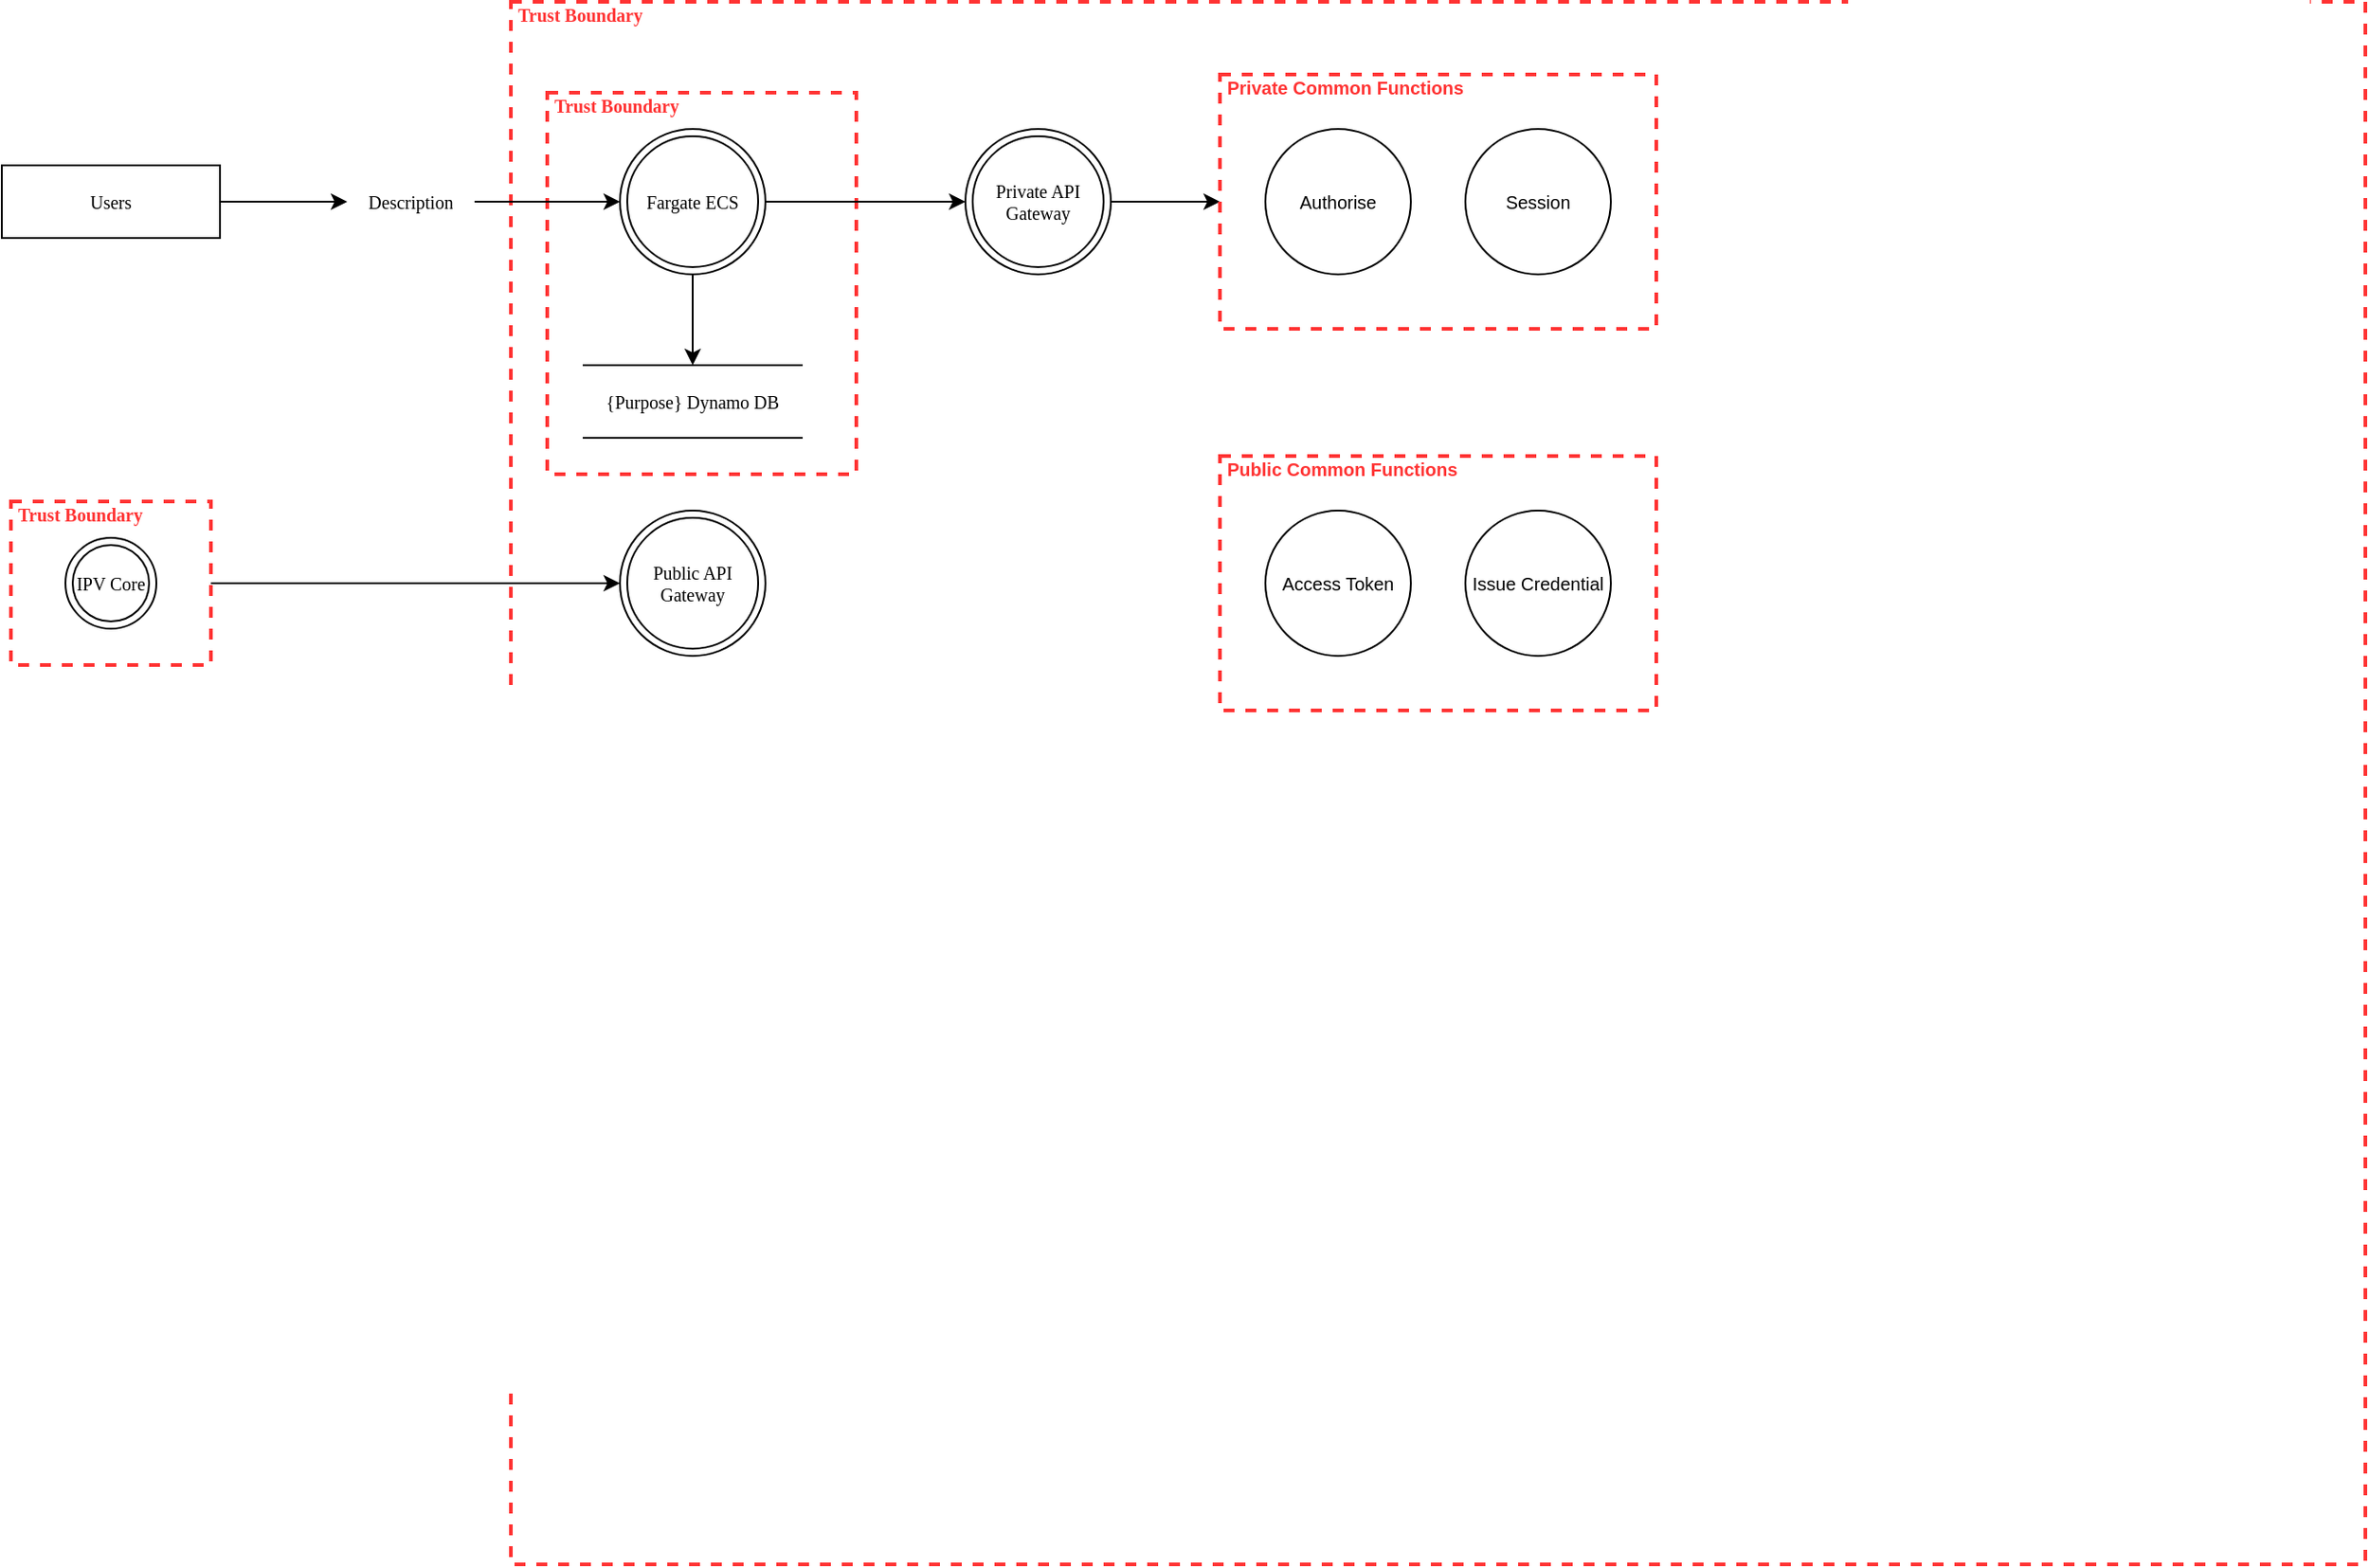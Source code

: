 <mxfile version="22.0.8" type="github">
  <diagram name="Page-1" id="z9mUVyHt2lQAVW82_yQu">
    <mxGraphModel dx="956" dy="453" grid="1" gridSize="10" guides="1" tooltips="1" connect="1" arrows="1" fold="1" page="1" pageScale="1" pageWidth="827" pageHeight="1169" math="0" shadow="0">
      <root>
        <mxCell id="0" />
        <mxCell id="1" parent="0" />
        <mxCell id="Jy_a5hXC8znkebbUCEHY-8" value="Trust Boundary" style="html=1;fontColor=#FF3333;fontStyle=1;align=left;verticalAlign=top;spacing=0;labelBorderColor=none;fillColor=none;dashed=1;strokeWidth=2;strokeColor=#FF3333;spacingLeft=4;spacingTop=-3;hachureGap=4;fontFamily=Tahoma;fontSize=10;rounded=0;" vertex="1" parent="1">
          <mxGeometry x="290" y="80" width="1020" height="860" as="geometry" />
        </mxCell>
        <mxCell id="Jy_a5hXC8znkebbUCEHY-13" value="Trust Boundary" style="html=1;fontColor=#FF3333;fontStyle=1;align=left;verticalAlign=top;spacing=0;labelBorderColor=none;fillColor=none;dashed=1;strokeWidth=2;strokeColor=#FF3333;spacingLeft=4;spacingTop=-3;hachureGap=4;fontFamily=Tahoma;fontSize=10;rounded=0;" vertex="1" parent="1">
          <mxGeometry x="310" y="130" width="170" height="210" as="geometry" />
        </mxCell>
        <mxCell id="Jy_a5hXC8znkebbUCEHY-1" value="Users" style="rounded=0;whiteSpace=wrap;html=1;hachureGap=4;fontFamily=Tahoma;fontSize=10;" vertex="1" parent="1">
          <mxGeometry x="10" y="170" width="120" height="40" as="geometry" />
        </mxCell>
        <mxCell id="Jy_a5hXC8znkebbUCEHY-5" value="" style="edgeStyle=orthogonalEdgeStyle;rounded=0;hachureGap=4;orthogonalLoop=1;jettySize=auto;html=1;fontFamily=Tahoma;fontSize=10;" edge="1" parent="1" source="Jy_a5hXC8znkebbUCEHY-2" target="Jy_a5hXC8znkebbUCEHY-4">
          <mxGeometry relative="1" as="geometry" />
        </mxCell>
        <mxCell id="Jy_a5hXC8znkebbUCEHY-2" value="Fargate ECS" style="ellipse;shape=doubleEllipse;whiteSpace=wrap;html=1;aspect=fixed;hachureGap=4;fontFamily=Tahoma;fontSize=10;rounded=0;" vertex="1" parent="1">
          <mxGeometry x="350" y="150" width="80" height="80" as="geometry" />
        </mxCell>
        <mxCell id="Jy_a5hXC8znkebbUCEHY-3" value="" style="endArrow=classic;html=1;fontColor=#FF3333;rounded=0;hachureGap=4;fontFamily=Tahoma;fontSize=10;" edge="1" parent="1" source="Jy_a5hXC8znkebbUCEHY-6" target="Jy_a5hXC8znkebbUCEHY-2">
          <mxGeometry width="50" height="50" relative="1" as="geometry">
            <mxPoint x="80" y="420" as="sourcePoint" />
            <mxPoint x="130" y="370" as="targetPoint" />
          </mxGeometry>
        </mxCell>
        <mxCell id="Jy_a5hXC8znkebbUCEHY-4" value="{Purpose} Dynamo DB" style="shape=partialRectangle;whiteSpace=wrap;html=1;left=0;right=0;fillColor=none;hachureGap=4;fontFamily=Tahoma;fontSize=10;rounded=0;" vertex="1" parent="1">
          <mxGeometry x="330" y="280" width="120" height="40" as="geometry" />
        </mxCell>
        <mxCell id="Jy_a5hXC8znkebbUCEHY-7" value="" style="endArrow=classic;html=1;fontColor=#FF3333;rounded=0;hachureGap=4;fontFamily=Tahoma;fontSize=10;" edge="1" parent="1" source="Jy_a5hXC8znkebbUCEHY-1" target="Jy_a5hXC8znkebbUCEHY-6">
          <mxGeometry width="50" height="50" relative="1" as="geometry">
            <mxPoint x="130" y="190" as="sourcePoint" />
            <mxPoint x="350" y="190" as="targetPoint" />
          </mxGeometry>
        </mxCell>
        <mxCell id="Jy_a5hXC8znkebbUCEHY-6" value="Description" style="text;html=1;strokeColor=none;fillColor=none;align=center;verticalAlign=middle;whiteSpace=wrap;overflow=hidden;fontSize=10;fontFamily=Tahoma;rounded=0;" vertex="1" parent="1">
          <mxGeometry x="200" y="175" width="70" height="30" as="geometry" />
        </mxCell>
        <mxCell id="Jy_a5hXC8znkebbUCEHY-9" value="Public API Gateway" style="ellipse;shape=doubleEllipse;whiteSpace=wrap;html=1;aspect=fixed;hachureGap=4;fontFamily=Tahoma;fontSize=10;rounded=0;" vertex="1" parent="1">
          <mxGeometry x="350" y="360" width="80" height="80" as="geometry" />
        </mxCell>
        <mxCell id="Jy_a5hXC8znkebbUCEHY-12" value="" style="rounded=0;hachureGap=4;orthogonalLoop=1;jettySize=auto;html=1;fontFamily=Tahoma;fontSize=10;" edge="1" parent="1" source="Jy_a5hXC8znkebbUCEHY-10" target="Jy_a5hXC8znkebbUCEHY-9">
          <mxGeometry relative="1" as="geometry">
            <mxPoint x="250" y="360" as="targetPoint" />
          </mxGeometry>
        </mxCell>
        <mxCell id="Jy_a5hXC8znkebbUCEHY-10" value="Trust Boundary" style="html=1;fontColor=#FF3333;fontStyle=1;align=left;verticalAlign=top;spacing=0;labelBorderColor=none;fillColor=none;dashed=1;strokeWidth=2;strokeColor=#FF3333;spacingLeft=4;spacingTop=-3;hachureGap=4;fontFamily=Tahoma;fontSize=10;rounded=0;" vertex="1" parent="1">
          <mxGeometry x="15" y="355" width="110" height="90" as="geometry" />
        </mxCell>
        <mxCell id="Jy_a5hXC8znkebbUCEHY-11" value="IPV Core" style="ellipse;shape=doubleEllipse;whiteSpace=wrap;html=1;aspect=fixed;hachureGap=4;fontFamily=Tahoma;fontSize=10;rounded=0;" vertex="1" parent="1">
          <mxGeometry x="45" y="375" width="50" height="50" as="geometry" />
        </mxCell>
        <mxCell id="Jy_a5hXC8znkebbUCEHY-19" value="" style="edgeStyle=orthogonalEdgeStyle;rounded=0;orthogonalLoop=1;jettySize=auto;html=1;entryX=0;entryY=0.5;entryDx=0;entryDy=0;" edge="1" parent="1" source="Jy_a5hXC8znkebbUCEHY-14" target="Jy_a5hXC8znkebbUCEHY-16">
          <mxGeometry relative="1" as="geometry" />
        </mxCell>
        <object label="Private API Gateway" ID="83c4df4c-92b6-4c3d-95a7-eb5b5db67104" id="Jy_a5hXC8znkebbUCEHY-14">
          <mxCell style="ellipse;shape=doubleEllipse;whiteSpace=wrap;html=1;aspect=fixed;hachureGap=4;fontFamily=Tahoma;fontSize=10;rounded=0;" vertex="1" parent="1">
            <mxGeometry x="540" y="150" width="80" height="80" as="geometry" />
          </mxCell>
        </object>
        <mxCell id="Jy_a5hXC8znkebbUCEHY-15" value="" style="endArrow=classic;html=1;fontColor=#FF3333;rounded=0;elbow=vertical;exitX=1;exitY=0.5;exitDx=0;exitDy=0;fontSize=10;" edge="1" parent="1" source="Jy_a5hXC8znkebbUCEHY-2" target="Jy_a5hXC8znkebbUCEHY-14">
          <mxGeometry width="50" height="50" relative="1" as="geometry">
            <mxPoint x="10" y="390" as="sourcePoint" />
            <mxPoint x="60" y="340" as="targetPoint" />
          </mxGeometry>
        </mxCell>
        <mxCell id="Jy_a5hXC8znkebbUCEHY-16" value="Private Common Functions" style="html=1;fontColor=#FF3333;fontStyle=1;align=left;verticalAlign=top;spacing=0;labelBorderColor=none;fillColor=none;dashed=1;strokeWidth=2;strokeColor=#FF3333;spacingLeft=4;spacingTop=-3;fontSize=10;" vertex="1" parent="1">
          <mxGeometry x="680" y="120" width="240" height="140" as="geometry" />
        </mxCell>
        <mxCell id="Jy_a5hXC8znkebbUCEHY-17" value="Authorise" style="ellipse;whiteSpace=wrap;html=1;aspect=fixed;fontSize=10;" vertex="1" parent="1">
          <mxGeometry x="705" y="150" width="80" height="80" as="geometry" />
        </mxCell>
        <mxCell id="Jy_a5hXC8znkebbUCEHY-18" value="Session" style="ellipse;whiteSpace=wrap;html=1;aspect=fixed;fontSize=10;" vertex="1" parent="1">
          <mxGeometry x="815" y="150" width="80" height="80" as="geometry" />
        </mxCell>
        <mxCell id="Jy_a5hXC8znkebbUCEHY-21" value="Public Common Functions" style="html=1;fontColor=#FF3333;fontStyle=1;align=left;verticalAlign=top;spacing=0;labelBorderColor=none;fillColor=none;dashed=1;strokeWidth=2;strokeColor=#FF3333;spacingLeft=4;spacingTop=-3;fontSize=10;" vertex="1" parent="1">
          <mxGeometry x="680" y="330" width="240" height="140" as="geometry" />
        </mxCell>
        <mxCell id="Jy_a5hXC8znkebbUCEHY-22" value="Access Token" style="ellipse;whiteSpace=wrap;html=1;aspect=fixed;fontSize=10;" vertex="1" parent="1">
          <mxGeometry x="705" y="360" width="80" height="80" as="geometry" />
        </mxCell>
        <mxCell id="Jy_a5hXC8znkebbUCEHY-23" value="Issue Credential" style="ellipse;whiteSpace=wrap;html=1;aspect=fixed;fontSize=10;" vertex="1" parent="1">
          <mxGeometry x="815" y="360" width="80" height="80" as="geometry" />
        </mxCell>
      </root>
    </mxGraphModel>
  </diagram>
</mxfile>
